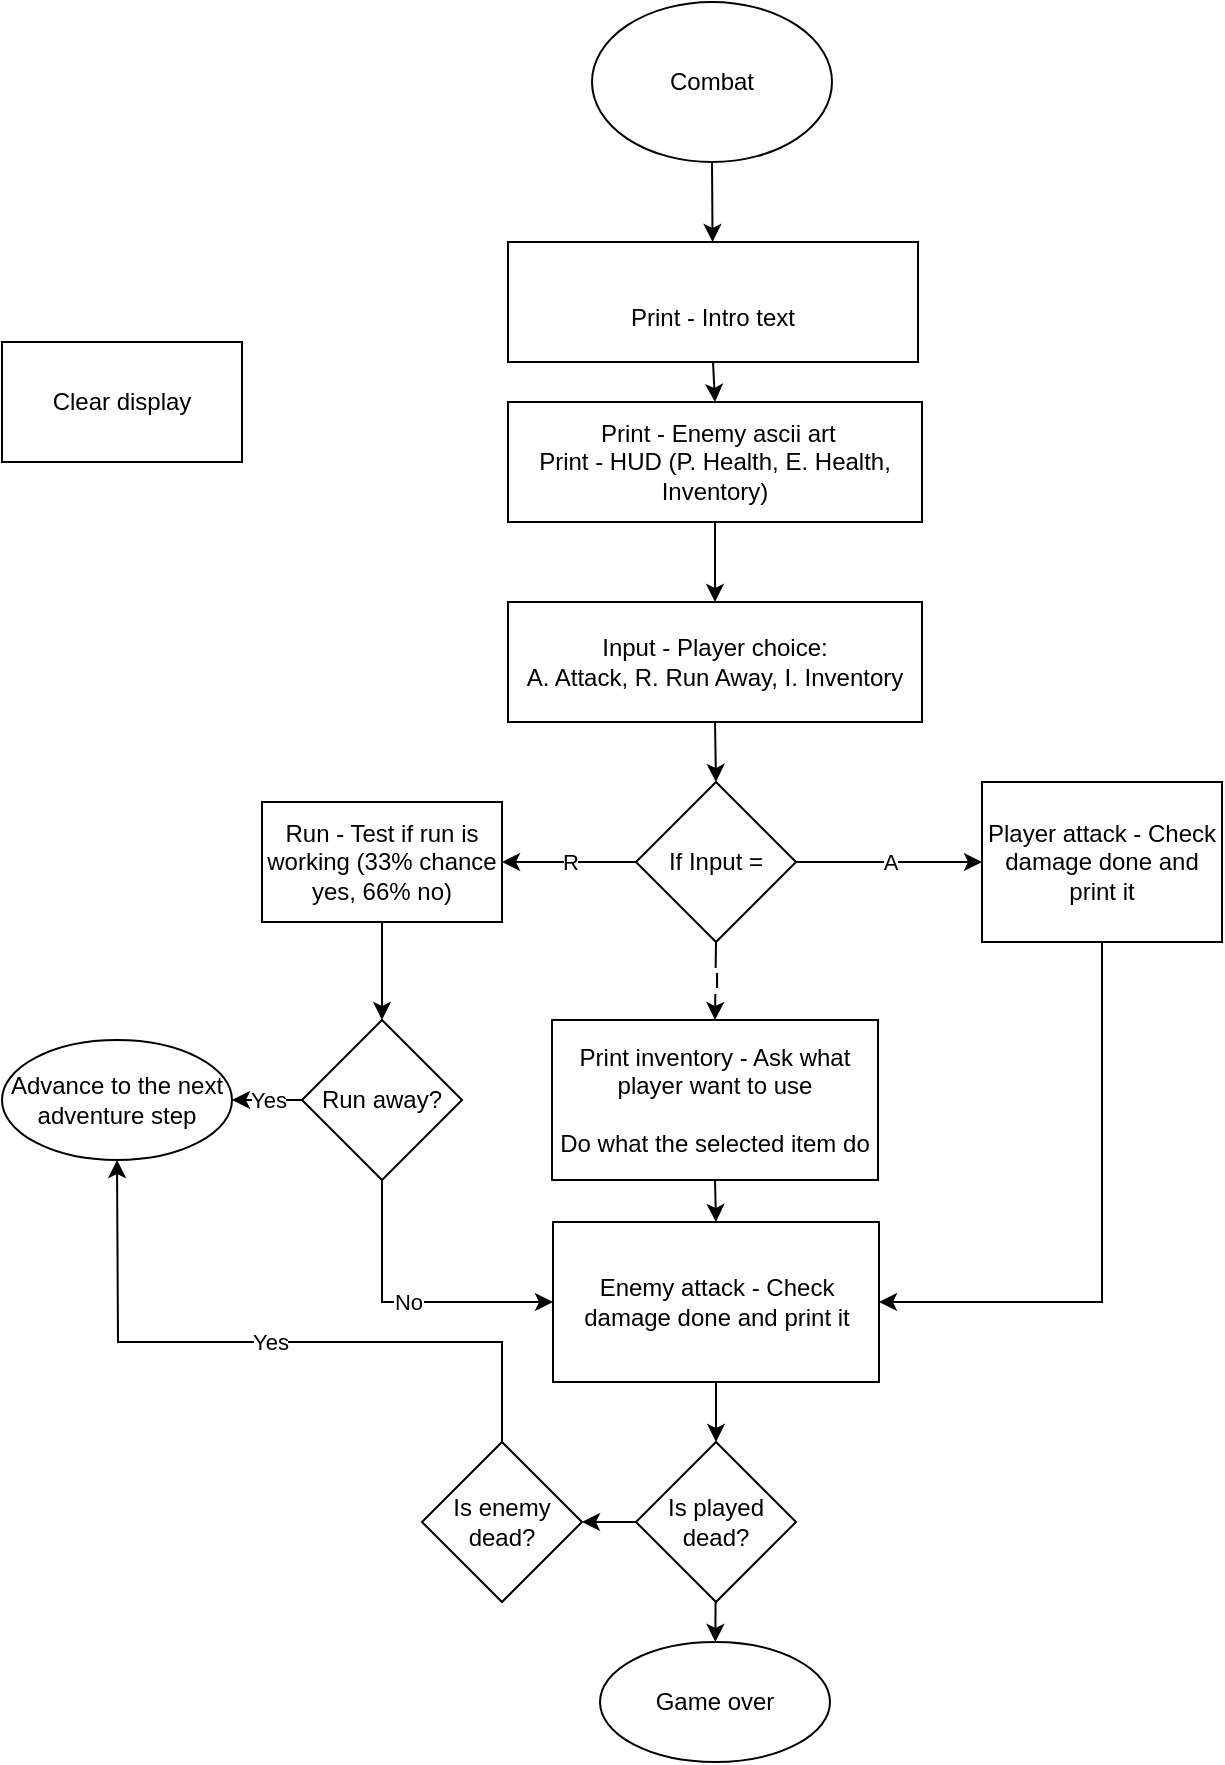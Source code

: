 <mxfile version="14.9.5" type="github">
  <diagram id="AeVOvASz3Q_P1Ez1NodS" name="Page-1">
    <mxGraphModel dx="1673" dy="853" grid="1" gridSize="10" guides="1" tooltips="1" connect="1" arrows="1" fold="1" page="1" pageScale="1" pageWidth="850" pageHeight="1100" math="0" shadow="0">
      <root>
        <mxCell id="0" />
        <mxCell id="1" parent="0" />
        <mxCell id="osTo5hEZF6THwpM-EXvK-10" style="edgeStyle=none;rounded=0;orthogonalLoop=1;jettySize=auto;html=1;exitX=0.5;exitY=1;exitDx=0;exitDy=0;" edge="1" parent="1" source="osTo5hEZF6THwpM-EXvK-1" target="osTo5hEZF6THwpM-EXvK-2">
          <mxGeometry relative="1" as="geometry" />
        </mxCell>
        <mxCell id="osTo5hEZF6THwpM-EXvK-1" value="Combat" style="ellipse;whiteSpace=wrap;html=1;" vertex="1" parent="1">
          <mxGeometry x="365" y="50" width="120" height="80" as="geometry" />
        </mxCell>
        <mxCell id="osTo5hEZF6THwpM-EXvK-11" style="edgeStyle=none;rounded=0;orthogonalLoop=1;jettySize=auto;html=1;exitX=0.5;exitY=1;exitDx=0;exitDy=0;entryX=0.5;entryY=0;entryDx=0;entryDy=0;" edge="1" parent="1" source="osTo5hEZF6THwpM-EXvK-2" target="osTo5hEZF6THwpM-EXvK-3">
          <mxGeometry relative="1" as="geometry" />
        </mxCell>
        <mxCell id="osTo5hEZF6THwpM-EXvK-2" value="&lt;div&gt;&lt;br&gt;&lt;/div&gt;&lt;div&gt;Print - Intro text&lt;br&gt;&lt;/div&gt;" style="rounded=0;whiteSpace=wrap;html=1;" vertex="1" parent="1">
          <mxGeometry x="323" y="170" width="205" height="60" as="geometry" />
        </mxCell>
        <mxCell id="osTo5hEZF6THwpM-EXvK-12" style="edgeStyle=none;rounded=0;orthogonalLoop=1;jettySize=auto;html=1;exitX=0.5;exitY=1;exitDx=0;exitDy=0;entryX=0.5;entryY=0;entryDx=0;entryDy=0;" edge="1" parent="1" source="osTo5hEZF6THwpM-EXvK-3" target="osTo5hEZF6THwpM-EXvK-4">
          <mxGeometry relative="1" as="geometry" />
        </mxCell>
        <mxCell id="osTo5hEZF6THwpM-EXvK-3" value="&lt;div&gt;&amp;nbsp;Print - Enemy ascii art&lt;/div&gt;&lt;div&gt;Print - HUD (P. Health, E. Health, Inventory)&lt;/div&gt;" style="rounded=0;whiteSpace=wrap;html=1;" vertex="1" parent="1">
          <mxGeometry x="323" y="250" width="207" height="60" as="geometry" />
        </mxCell>
        <mxCell id="osTo5hEZF6THwpM-EXvK-13" style="edgeStyle=none;rounded=0;orthogonalLoop=1;jettySize=auto;html=1;exitX=0.5;exitY=1;exitDx=0;exitDy=0;entryX=0.5;entryY=0;entryDx=0;entryDy=0;" edge="1" parent="1" source="osTo5hEZF6THwpM-EXvK-4" target="osTo5hEZF6THwpM-EXvK-5">
          <mxGeometry relative="1" as="geometry" />
        </mxCell>
        <mxCell id="osTo5hEZF6THwpM-EXvK-4" value="&lt;div&gt;Input - Player choice:&lt;/div&gt;&lt;div&gt;A. Attack, R. Run Away, I. Inventory&lt;br&gt;&lt;/div&gt;" style="rounded=0;whiteSpace=wrap;html=1;" vertex="1" parent="1">
          <mxGeometry x="323" y="350" width="207" height="60" as="geometry" />
        </mxCell>
        <mxCell id="osTo5hEZF6THwpM-EXvK-14" value="R" style="edgeStyle=none;rounded=0;orthogonalLoop=1;jettySize=auto;html=1;exitX=0;exitY=0.5;exitDx=0;exitDy=0;" edge="1" parent="1" source="osTo5hEZF6THwpM-EXvK-5" target="osTo5hEZF6THwpM-EXvK-6">
          <mxGeometry relative="1" as="geometry" />
        </mxCell>
        <mxCell id="osTo5hEZF6THwpM-EXvK-15" value="A" style="edgeStyle=none;rounded=0;orthogonalLoop=1;jettySize=auto;html=1;exitX=1;exitY=0.5;exitDx=0;exitDy=0;entryX=0;entryY=0.5;entryDx=0;entryDy=0;" edge="1" parent="1" source="osTo5hEZF6THwpM-EXvK-5" target="osTo5hEZF6THwpM-EXvK-9">
          <mxGeometry relative="1" as="geometry" />
        </mxCell>
        <mxCell id="osTo5hEZF6THwpM-EXvK-16" value="I" style="edgeStyle=none;rounded=0;orthogonalLoop=1;jettySize=auto;html=1;exitX=0.5;exitY=1;exitDx=0;exitDy=0;entryX=0.5;entryY=0;entryDx=0;entryDy=0;" edge="1" parent="1" source="osTo5hEZF6THwpM-EXvK-5" target="osTo5hEZF6THwpM-EXvK-8">
          <mxGeometry relative="1" as="geometry" />
        </mxCell>
        <mxCell id="osTo5hEZF6THwpM-EXvK-5" value="If Input =" style="rhombus;whiteSpace=wrap;html=1;" vertex="1" parent="1">
          <mxGeometry x="387" y="440" width="80" height="80" as="geometry" />
        </mxCell>
        <mxCell id="osTo5hEZF6THwpM-EXvK-20" style="edgeStyle=none;rounded=0;orthogonalLoop=1;jettySize=auto;html=1;exitX=0.5;exitY=1;exitDx=0;exitDy=0;entryX=0.5;entryY=0;entryDx=0;entryDy=0;" edge="1" parent="1" source="osTo5hEZF6THwpM-EXvK-6" target="osTo5hEZF6THwpM-EXvK-7">
          <mxGeometry relative="1" as="geometry" />
        </mxCell>
        <mxCell id="osTo5hEZF6THwpM-EXvK-6" value="Run - Test if run is working (33% chance yes, 66% no)" style="rounded=0;whiteSpace=wrap;html=1;" vertex="1" parent="1">
          <mxGeometry x="200" y="450" width="120" height="60" as="geometry" />
        </mxCell>
        <mxCell id="osTo5hEZF6THwpM-EXvK-21" value="Yes" style="edgeStyle=none;rounded=0;orthogonalLoop=1;jettySize=auto;html=1;exitX=0;exitY=0.5;exitDx=0;exitDy=0;entryX=1;entryY=0.5;entryDx=0;entryDy=0;" edge="1" parent="1" source="osTo5hEZF6THwpM-EXvK-7" target="osTo5hEZF6THwpM-EXvK-19">
          <mxGeometry relative="1" as="geometry" />
        </mxCell>
        <mxCell id="osTo5hEZF6THwpM-EXvK-22" value="No" style="edgeStyle=none;rounded=0;orthogonalLoop=1;jettySize=auto;html=1;exitX=0.5;exitY=1;exitDx=0;exitDy=0;entryX=0;entryY=0.5;entryDx=0;entryDy=0;" edge="1" parent="1" source="osTo5hEZF6THwpM-EXvK-7" target="osTo5hEZF6THwpM-EXvK-17">
          <mxGeometry relative="1" as="geometry">
            <Array as="points">
              <mxPoint x="260" y="700" />
            </Array>
          </mxGeometry>
        </mxCell>
        <mxCell id="osTo5hEZF6THwpM-EXvK-7" value="Run away?" style="rhombus;whiteSpace=wrap;html=1;" vertex="1" parent="1">
          <mxGeometry x="220" y="559" width="80" height="80" as="geometry" />
        </mxCell>
        <mxCell id="osTo5hEZF6THwpM-EXvK-18" style="edgeStyle=none;rounded=0;orthogonalLoop=1;jettySize=auto;html=1;exitX=0.5;exitY=1;exitDx=0;exitDy=0;entryX=0.5;entryY=0;entryDx=0;entryDy=0;" edge="1" parent="1" source="osTo5hEZF6THwpM-EXvK-8" target="osTo5hEZF6THwpM-EXvK-17">
          <mxGeometry relative="1" as="geometry" />
        </mxCell>
        <mxCell id="osTo5hEZF6THwpM-EXvK-8" value="&lt;div&gt;Print inventory - Ask what player want to use&lt;/div&gt;&lt;div&gt;&lt;br&gt;&lt;/div&gt;&lt;div&gt;Do what the selected item do&lt;br&gt;&lt;/div&gt;" style="rounded=0;whiteSpace=wrap;html=1;" vertex="1" parent="1">
          <mxGeometry x="345" y="559" width="163" height="80" as="geometry" />
        </mxCell>
        <mxCell id="osTo5hEZF6THwpM-EXvK-23" style="edgeStyle=none;rounded=0;orthogonalLoop=1;jettySize=auto;html=1;exitX=0.5;exitY=1;exitDx=0;exitDy=0;entryX=1;entryY=0.5;entryDx=0;entryDy=0;" edge="1" parent="1" source="osTo5hEZF6THwpM-EXvK-9" target="osTo5hEZF6THwpM-EXvK-17">
          <mxGeometry relative="1" as="geometry">
            <Array as="points">
              <mxPoint x="620" y="700" />
            </Array>
          </mxGeometry>
        </mxCell>
        <mxCell id="osTo5hEZF6THwpM-EXvK-9" value="Player attack - Check damage done and print it" style="rounded=0;whiteSpace=wrap;html=1;" vertex="1" parent="1">
          <mxGeometry x="560" y="440" width="120" height="80" as="geometry" />
        </mxCell>
        <mxCell id="osTo5hEZF6THwpM-EXvK-26" style="edgeStyle=none;rounded=0;orthogonalLoop=1;jettySize=auto;html=1;exitX=0.5;exitY=1;exitDx=0;exitDy=0;entryX=0.5;entryY=0;entryDx=0;entryDy=0;" edge="1" parent="1" source="osTo5hEZF6THwpM-EXvK-17" target="osTo5hEZF6THwpM-EXvK-24">
          <mxGeometry relative="1" as="geometry" />
        </mxCell>
        <mxCell id="osTo5hEZF6THwpM-EXvK-17" value="Enemy attack - Check damage done and print it" style="rounded=0;whiteSpace=wrap;html=1;" vertex="1" parent="1">
          <mxGeometry x="345.5" y="660" width="163" height="80" as="geometry" />
        </mxCell>
        <mxCell id="osTo5hEZF6THwpM-EXvK-19" value="Advance to the next adventure step" style="ellipse;whiteSpace=wrap;html=1;" vertex="1" parent="1">
          <mxGeometry x="70" y="569" width="115" height="60" as="geometry" />
        </mxCell>
        <mxCell id="osTo5hEZF6THwpM-EXvK-31" value="" style="edgeStyle=none;rounded=0;orthogonalLoop=1;jettySize=auto;html=1;" edge="1" parent="1" source="osTo5hEZF6THwpM-EXvK-24" target="osTo5hEZF6THwpM-EXvK-25">
          <mxGeometry relative="1" as="geometry" />
        </mxCell>
        <mxCell id="osTo5hEZF6THwpM-EXvK-33" value="" style="edgeStyle=none;rounded=0;orthogonalLoop=1;jettySize=auto;html=1;" edge="1" parent="1" source="osTo5hEZF6THwpM-EXvK-24" target="osTo5hEZF6THwpM-EXvK-32">
          <mxGeometry relative="1" as="geometry" />
        </mxCell>
        <mxCell id="osTo5hEZF6THwpM-EXvK-24" value="Is played dead? " style="rhombus;whiteSpace=wrap;html=1;" vertex="1" parent="1">
          <mxGeometry x="387" y="770" width="80" height="80" as="geometry" />
        </mxCell>
        <mxCell id="osTo5hEZF6THwpM-EXvK-29" value="Yes" style="edgeStyle=none;rounded=0;orthogonalLoop=1;jettySize=auto;html=1;exitX=0.5;exitY=0;exitDx=0;exitDy=0;entryX=0.5;entryY=1;entryDx=0;entryDy=0;" edge="1" parent="1" source="osTo5hEZF6THwpM-EXvK-25" target="osTo5hEZF6THwpM-EXvK-19">
          <mxGeometry relative="1" as="geometry">
            <Array as="points">
              <mxPoint x="320" y="720" />
              <mxPoint x="128" y="720" />
            </Array>
          </mxGeometry>
        </mxCell>
        <mxCell id="osTo5hEZF6THwpM-EXvK-25" value="Is enemy dead? " style="rhombus;whiteSpace=wrap;html=1;" vertex="1" parent="1">
          <mxGeometry x="280" y="770" width="80" height="80" as="geometry" />
        </mxCell>
        <mxCell id="osTo5hEZF6THwpM-EXvK-32" value="Game over" style="ellipse;whiteSpace=wrap;html=1;" vertex="1" parent="1">
          <mxGeometry x="369" y="870" width="115" height="60" as="geometry" />
        </mxCell>
        <mxCell id="osTo5hEZF6THwpM-EXvK-34" value="Clear display" style="rounded=0;whiteSpace=wrap;html=1;" vertex="1" parent="1">
          <mxGeometry x="70" y="220" width="120" height="60" as="geometry" />
        </mxCell>
      </root>
    </mxGraphModel>
  </diagram>
</mxfile>
